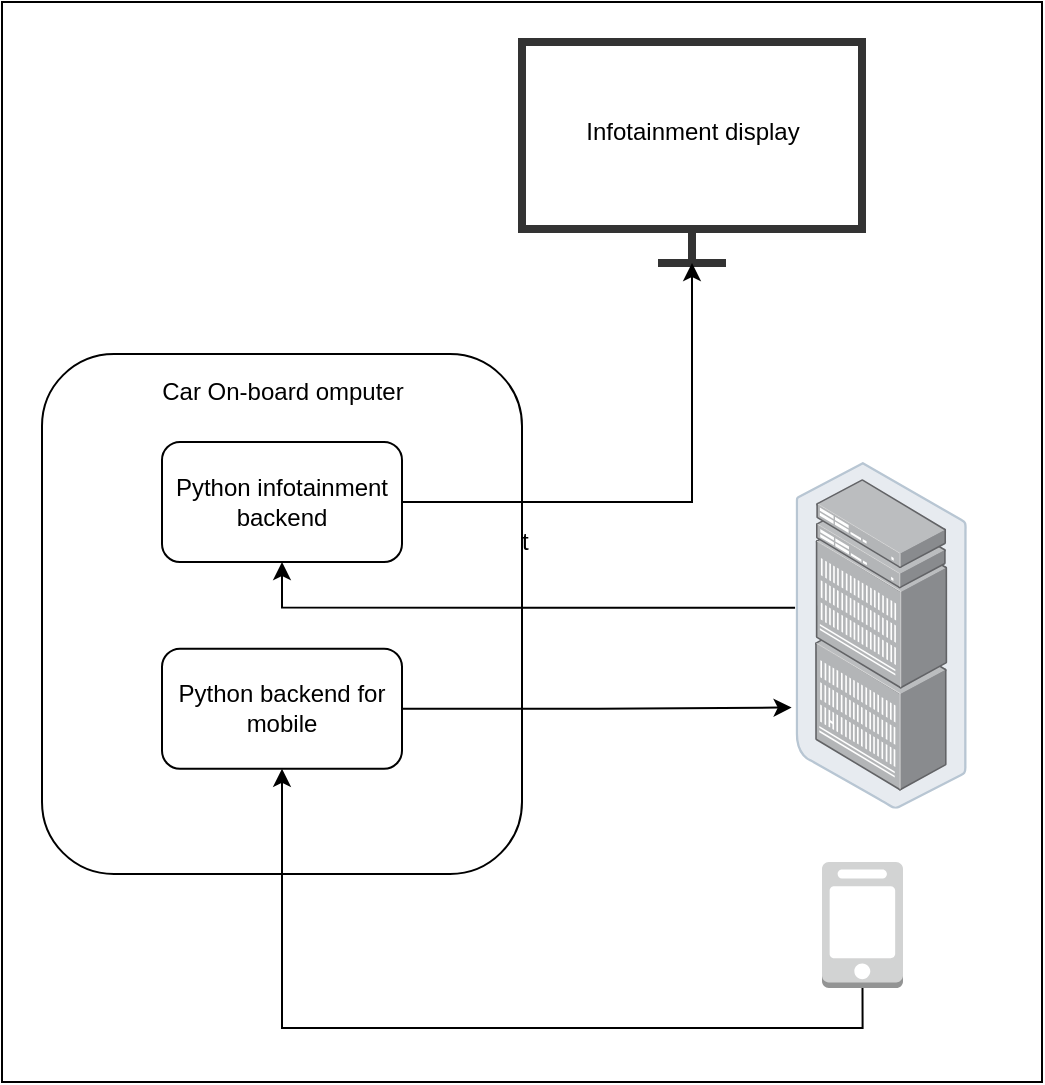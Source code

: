 <mxfile version="23.1.5" type="device">
  <diagram name="Page-1" id="SXdKMFut-E14BZwbjnQe">
    <mxGraphModel dx="726" dy="592" grid="1" gridSize="10" guides="1" tooltips="1" connect="1" arrows="1" fold="1" page="1" pageScale="1" pageWidth="850" pageHeight="1100" math="0" shadow="0">
      <root>
        <mxCell id="0" />
        <mxCell id="1" parent="0" />
        <mxCell id="sB821dwFCgiD_Lzr--KW-4" value="tt" style="rounded=0;whiteSpace=wrap;html=1;" vertex="1" parent="1">
          <mxGeometry x="40" y="330" width="520" height="540" as="geometry" />
        </mxCell>
        <mxCell id="sB821dwFCgiD_Lzr--KW-6" value="" style="image;points=[];aspect=fixed;html=1;align=center;shadow=0;dashed=0;image=img/lib/allied_telesis/storage/Datacenter_Server_Rack_EoR.svg;" vertex="1" parent="1">
          <mxGeometry x="436.7" y="560" width="85.8" height="173.4" as="geometry" />
        </mxCell>
        <mxCell id="sB821dwFCgiD_Lzr--KW-7" value="" style="outlineConnect=0;dashed=0;verticalLabelPosition=bottom;verticalAlign=top;align=center;html=1;shape=mxgraph.aws3.mobile_client;fillColor=#D2D3D3;gradientColor=none;" vertex="1" parent="1">
          <mxGeometry x="450" y="760" width="40.5" height="63" as="geometry" />
        </mxCell>
        <mxCell id="sB821dwFCgiD_Lzr--KW-8" value="" style="html=1;verticalLabelPosition=bottom;align=center;labelBackgroundColor=#ffffff;verticalAlign=top;strokeWidth=4;strokeColor=#333333;shadow=0;dashed=0;shape=mxgraph.ios7.icons.monitor;" vertex="1" parent="1">
          <mxGeometry x="300" y="350" width="170" height="110.5" as="geometry" />
        </mxCell>
        <mxCell id="sB821dwFCgiD_Lzr--KW-11" value="" style="rounded=1;whiteSpace=wrap;html=1;" vertex="1" parent="1">
          <mxGeometry x="60" y="506" width="240" height="260" as="geometry" />
        </mxCell>
        <mxCell id="sB821dwFCgiD_Lzr--KW-5" value="" style="shape=image;html=1;verticalAlign=top;verticalLabelPosition=bottom;labelBackgroundColor=#ffffff;imageAspect=0;aspect=fixed;image=https://cdn1.iconfinder.com/data/icons/fruit-136/64/Fruit_iconfree_Filled_Outline_raspberry-healthy-organic-food-fruit_icon-128.png" vertex="1" parent="1">
          <mxGeometry x="70" y="510" width="40" height="40" as="geometry" />
        </mxCell>
        <mxCell id="sB821dwFCgiD_Lzr--KW-12" value="Car On-board omputer" style="text;html=1;align=center;verticalAlign=middle;whiteSpace=wrap;rounded=0;" vertex="1" parent="1">
          <mxGeometry x="117.5" y="510" width="125" height="30" as="geometry" />
        </mxCell>
        <mxCell id="sB821dwFCgiD_Lzr--KW-14" value="Infotainment display" style="text;html=1;align=center;verticalAlign=middle;whiteSpace=wrap;rounded=0;" vertex="1" parent="1">
          <mxGeometry x="328.75" y="380" width="112.5" height="30" as="geometry" />
        </mxCell>
        <mxCell id="sB821dwFCgiD_Lzr--KW-15" value="Python infotainment backend" style="rounded=1;whiteSpace=wrap;html=1;" vertex="1" parent="1">
          <mxGeometry x="120" y="550" width="120" height="60" as="geometry" />
        </mxCell>
        <mxCell id="sB821dwFCgiD_Lzr--KW-16" value="Python backend for mobile" style="rounded=1;whiteSpace=wrap;html=1;" vertex="1" parent="1">
          <mxGeometry x="120" y="653.4" width="120" height="60" as="geometry" />
        </mxCell>
        <mxCell id="sB821dwFCgiD_Lzr--KW-19" style="edgeStyle=orthogonalEdgeStyle;rounded=0;orthogonalLoop=1;jettySize=auto;html=1;exitX=0.5;exitY=1;exitDx=0;exitDy=0;exitPerimeter=0;entryX=0.5;entryY=1;entryDx=0;entryDy=0;" edge="1" parent="1" source="sB821dwFCgiD_Lzr--KW-7" target="sB821dwFCgiD_Lzr--KW-16">
          <mxGeometry relative="1" as="geometry" />
        </mxCell>
        <mxCell id="sB821dwFCgiD_Lzr--KW-20" style="edgeStyle=orthogonalEdgeStyle;rounded=0;orthogonalLoop=1;jettySize=auto;html=1;exitX=1;exitY=0.5;exitDx=0;exitDy=0;entryX=-0.022;entryY=0.708;entryDx=0;entryDy=0;entryPerimeter=0;" edge="1" parent="1" source="sB821dwFCgiD_Lzr--KW-16" target="sB821dwFCgiD_Lzr--KW-6">
          <mxGeometry relative="1" as="geometry" />
        </mxCell>
        <mxCell id="sB821dwFCgiD_Lzr--KW-13" style="edgeStyle=orthogonalEdgeStyle;rounded=0;orthogonalLoop=1;jettySize=auto;html=1;exitX=1;exitY=0.5;exitDx=0;exitDy=0;startArrow=none;startFill=0;strokeWidth=1;" edge="1" parent="1" source="sB821dwFCgiD_Lzr--KW-15" target="sB821dwFCgiD_Lzr--KW-8">
          <mxGeometry relative="1" as="geometry" />
        </mxCell>
        <mxCell id="sB821dwFCgiD_Lzr--KW-21" style="edgeStyle=orthogonalEdgeStyle;rounded=0;orthogonalLoop=1;jettySize=auto;html=1;exitX=0.5;exitY=1;exitDx=0;exitDy=0;entryX=-0.002;entryY=0.42;entryDx=0;entryDy=0;entryPerimeter=0;startArrow=classic;startFill=1;endArrow=none;endFill=0;" edge="1" parent="1" source="sB821dwFCgiD_Lzr--KW-15" target="sB821dwFCgiD_Lzr--KW-6">
          <mxGeometry relative="1" as="geometry" />
        </mxCell>
      </root>
    </mxGraphModel>
  </diagram>
</mxfile>
